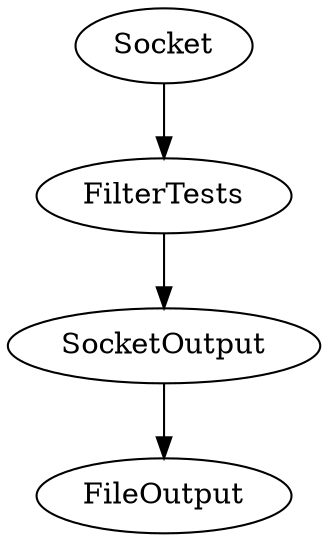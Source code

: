 digraph pipeline {
  Socket [type=tcp parser=newline]
  FileOutput [type=file format=console path="cats.txt"]
  FilterTests [type=tengo file="test.tengo"]
  SocketOutput [type=tcp destination="localhost:8080" format=json]

  Socket -> FilterTests -> SocketOutput
  SocketOutput -> FileOutput [type=Buffer]
}
